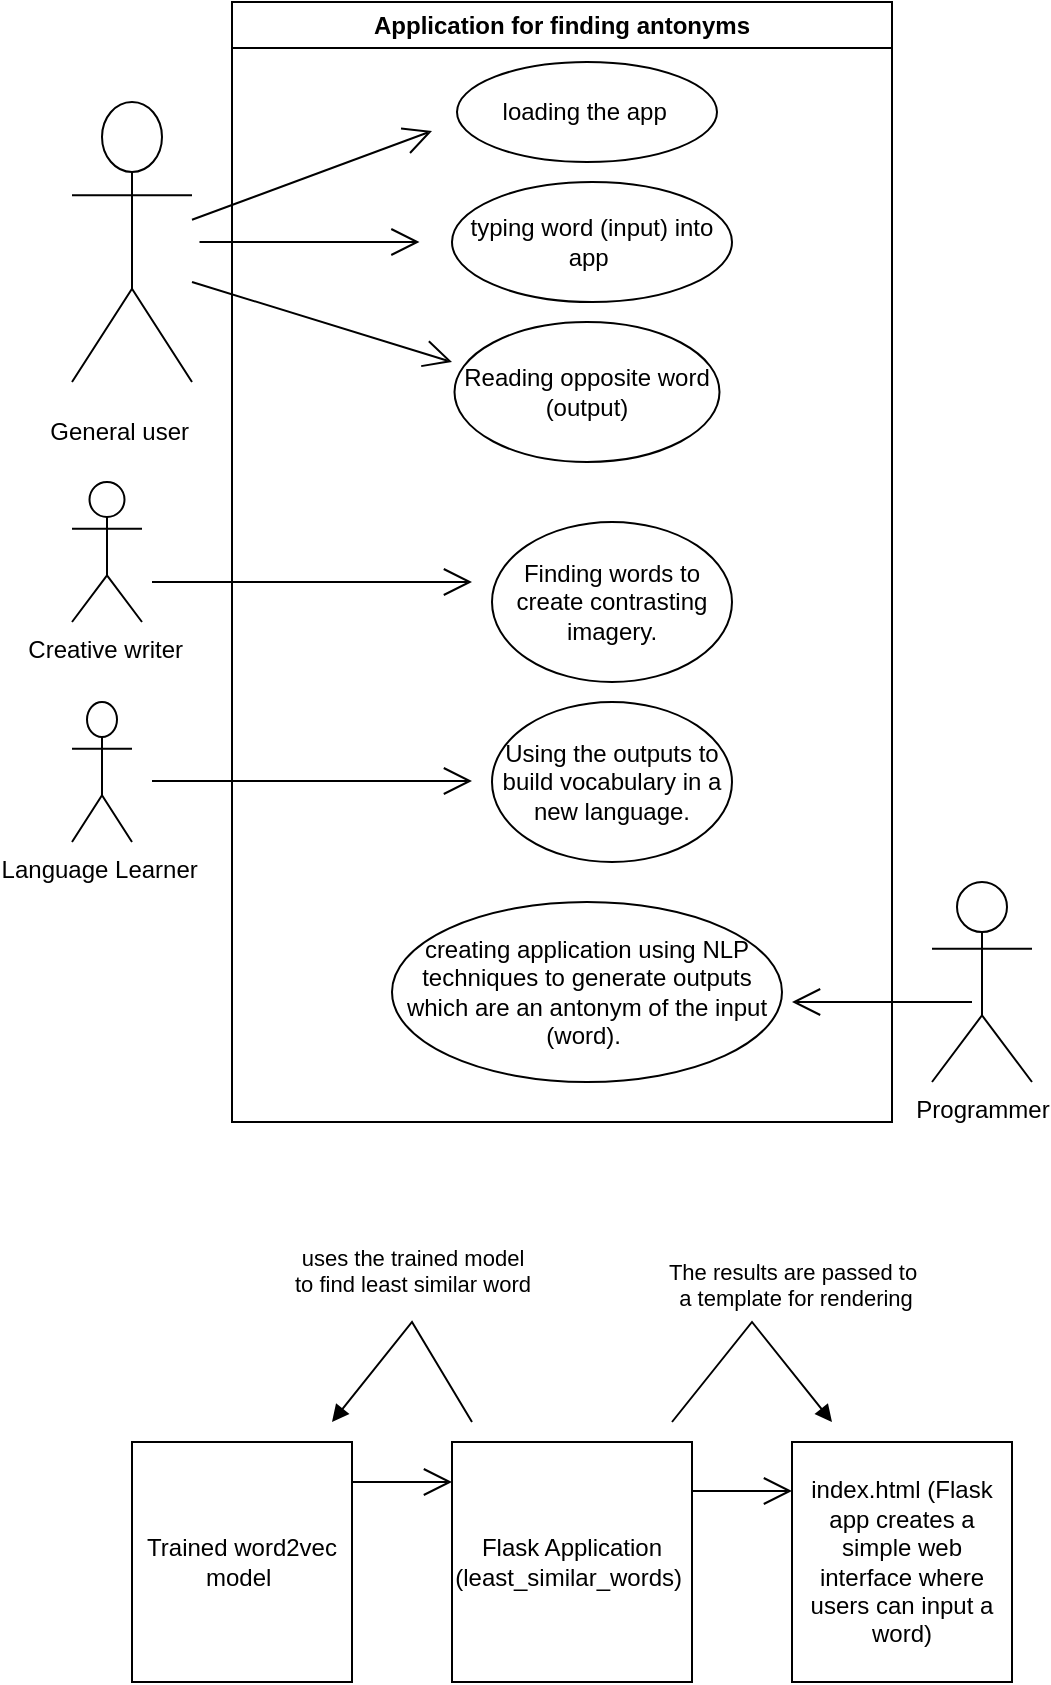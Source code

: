 <mxfile version="22.1.7" type="device">
  <diagram name="Page-1" id="vgOeyhy2TYaw2lH7E3dl">
    <mxGraphModel dx="637" dy="546" grid="1" gridSize="10" guides="1" tooltips="1" connect="1" arrows="1" fold="1" page="1" pageScale="1" pageWidth="827" pageHeight="1169" math="0" shadow="0">
      <root>
        <mxCell id="0" />
        <mxCell id="1" parent="0" />
        <mxCell id="idO3CjA3WUdcLWMKiUAp-2" value="" style="shape=umlActor;verticalLabelPosition=bottom;verticalAlign=top;html=1;" vertex="1" parent="1">
          <mxGeometry x="140" y="190" width="60" height="140" as="geometry" />
        </mxCell>
        <mxCell id="idO3CjA3WUdcLWMKiUAp-4" value="Programmer" style="shape=umlActor;verticalLabelPosition=bottom;verticalAlign=top;html=1;" vertex="1" parent="1">
          <mxGeometry x="570" y="580" width="50" height="100" as="geometry" />
        </mxCell>
        <mxCell id="idO3CjA3WUdcLWMKiUAp-21" value="Application for finding antonyms" style="swimlane;whiteSpace=wrap;html=1;" vertex="1" parent="1">
          <mxGeometry x="220" y="140" width="330" height="560" as="geometry">
            <mxRectangle x="230" y="150" width="270" height="30" as="alternateBounds" />
          </mxGeometry>
        </mxCell>
        <mxCell id="idO3CjA3WUdcLWMKiUAp-8" value="creating application using NLP techniques to generate outputs which are an antonym of the input (word).&amp;nbsp;" style="ellipse;whiteSpace=wrap;html=1;" vertex="1" parent="idO3CjA3WUdcLWMKiUAp-21">
          <mxGeometry x="80" y="450" width="195" height="90" as="geometry" />
        </mxCell>
        <mxCell id="idO3CjA3WUdcLWMKiUAp-14" value="" style="endArrow=open;endFill=1;endSize=12;html=1;rounded=0;" edge="1" parent="idO3CjA3WUdcLWMKiUAp-21" source="idO3CjA3WUdcLWMKiUAp-2">
          <mxGeometry width="160" relative="1" as="geometry">
            <mxPoint x="-10" y="80" as="sourcePoint" />
            <mxPoint x="100" y="64.5" as="targetPoint" />
          </mxGeometry>
        </mxCell>
        <mxCell id="idO3CjA3WUdcLWMKiUAp-18" value="typing word (input) into app&amp;nbsp;" style="ellipse;whiteSpace=wrap;html=1;" vertex="1" parent="idO3CjA3WUdcLWMKiUAp-21">
          <mxGeometry x="110" y="90" width="140" height="60" as="geometry" />
        </mxCell>
        <mxCell id="idO3CjA3WUdcLWMKiUAp-1" value="loading the app&amp;nbsp;" style="ellipse;whiteSpace=wrap;html=1;" vertex="1" parent="idO3CjA3WUdcLWMKiUAp-21">
          <mxGeometry x="112.5" y="30" width="130" height="50" as="geometry" />
        </mxCell>
        <mxCell id="idO3CjA3WUdcLWMKiUAp-44" value="" style="endArrow=open;endFill=1;endSize=12;html=1;rounded=0;" edge="1" parent="idO3CjA3WUdcLWMKiUAp-21">
          <mxGeometry width="160" relative="1" as="geometry">
            <mxPoint x="-40" y="290" as="sourcePoint" />
            <mxPoint x="120" y="290" as="targetPoint" />
          </mxGeometry>
        </mxCell>
        <mxCell id="idO3CjA3WUdcLWMKiUAp-46" value="Using the outputs to build vocabulary in a new language." style="ellipse;whiteSpace=wrap;html=1;" vertex="1" parent="idO3CjA3WUdcLWMKiUAp-21">
          <mxGeometry x="130" y="350" width="120" height="80" as="geometry" />
        </mxCell>
        <mxCell id="idO3CjA3WUdcLWMKiUAp-47" value="" style="endArrow=open;endFill=1;endSize=12;html=1;rounded=0;" edge="1" parent="idO3CjA3WUdcLWMKiUAp-21">
          <mxGeometry width="160" relative="1" as="geometry">
            <mxPoint x="-16.25" y="120" as="sourcePoint" />
            <mxPoint x="93.75" y="120" as="targetPoint" />
            <Array as="points">
              <mxPoint x="43.75" y="120" />
            </Array>
          </mxGeometry>
        </mxCell>
        <mxCell id="idO3CjA3WUdcLWMKiUAp-48" value="Finding words to create contrasting imagery." style="ellipse;whiteSpace=wrap;html=1;" vertex="1" parent="idO3CjA3WUdcLWMKiUAp-21">
          <mxGeometry x="130" y="260" width="120" height="80" as="geometry" />
        </mxCell>
        <mxCell id="idO3CjA3WUdcLWMKiUAp-50" value="" style="endArrow=open;endFill=1;endSize=12;html=1;rounded=0;" edge="1" parent="idO3CjA3WUdcLWMKiUAp-21">
          <mxGeometry width="160" relative="1" as="geometry">
            <mxPoint x="-40" y="389.5" as="sourcePoint" />
            <mxPoint x="120" y="389.5" as="targetPoint" />
          </mxGeometry>
        </mxCell>
        <mxCell id="idO3CjA3WUdcLWMKiUAp-15" value="" style="endArrow=open;endFill=1;endSize=12;html=1;rounded=0;" edge="1" parent="idO3CjA3WUdcLWMKiUAp-21">
          <mxGeometry width="160" relative="1" as="geometry">
            <mxPoint x="370" y="500" as="sourcePoint" />
            <mxPoint x="280" y="500" as="targetPoint" />
            <Array as="points">
              <mxPoint x="320" y="500" />
            </Array>
          </mxGeometry>
        </mxCell>
        <mxCell id="idO3CjA3WUdcLWMKiUAp-51" value="Reading opposite word (output)" style="ellipse;whiteSpace=wrap;html=1;" vertex="1" parent="idO3CjA3WUdcLWMKiUAp-21">
          <mxGeometry x="111.25" y="160" width="132.5" height="70" as="geometry" />
        </mxCell>
        <mxCell id="idO3CjA3WUdcLWMKiUAp-55" value="" style="endArrow=open;endFill=1;endSize=12;html=1;rounded=0;" edge="1" parent="idO3CjA3WUdcLWMKiUAp-21">
          <mxGeometry width="160" relative="1" as="geometry">
            <mxPoint x="-20" y="140" as="sourcePoint" />
            <mxPoint x="110" y="180" as="targetPoint" />
          </mxGeometry>
        </mxCell>
        <mxCell id="idO3CjA3WUdcLWMKiUAp-30" value="Creative writer&amp;nbsp;" style="shape=umlActor;verticalLabelPosition=bottom;verticalAlign=top;html=1;" vertex="1" parent="1">
          <mxGeometry x="140" y="380" width="35" height="70" as="geometry" />
        </mxCell>
        <mxCell id="idO3CjA3WUdcLWMKiUAp-31" value="Language Learner&amp;nbsp;" style="shape=umlActor;verticalLabelPosition=bottom;verticalAlign=top;html=1;" vertex="1" parent="1">
          <mxGeometry x="140" y="490" width="30" height="70" as="geometry" />
        </mxCell>
        <mxCell id="idO3CjA3WUdcLWMKiUAp-35" value="General user&amp;nbsp;" style="text;html=1;align=center;verticalAlign=middle;resizable=0;points=[];autosize=1;strokeColor=none;fillColor=none;" vertex="1" parent="1">
          <mxGeometry x="115" y="340" width="100" height="30" as="geometry" />
        </mxCell>
        <mxCell id="idO3CjA3WUdcLWMKiUAp-56" value="Trained word2vec model&amp;nbsp;" style="html=1;whiteSpace=wrap;" vertex="1" parent="1">
          <mxGeometry x="170" y="860" width="110" height="120" as="geometry" />
        </mxCell>
        <mxCell id="idO3CjA3WUdcLWMKiUAp-57" value="Flask Application (least_similar_words)&amp;nbsp;" style="html=1;whiteSpace=wrap;" vertex="1" parent="1">
          <mxGeometry x="330" y="860" width="120" height="120" as="geometry" />
        </mxCell>
        <mxCell id="idO3CjA3WUdcLWMKiUAp-58" value="index.html (Flask app creates a simple web interface where users can input a word)" style="html=1;whiteSpace=wrap;" vertex="1" parent="1">
          <mxGeometry x="500" y="860" width="110" height="120" as="geometry" />
        </mxCell>
        <mxCell id="idO3CjA3WUdcLWMKiUAp-60" value="" style="endArrow=open;endFill=1;endSize=12;html=1;rounded=0;" edge="1" parent="1">
          <mxGeometry width="160" relative="1" as="geometry">
            <mxPoint x="280" y="880" as="sourcePoint" />
            <mxPoint x="330" y="880" as="targetPoint" />
          </mxGeometry>
        </mxCell>
        <mxCell id="idO3CjA3WUdcLWMKiUAp-61" value="" style="endArrow=open;endFill=1;endSize=12;html=1;rounded=0;" edge="1" parent="1">
          <mxGeometry width="160" relative="1" as="geometry">
            <mxPoint x="450" y="884.5" as="sourcePoint" />
            <mxPoint x="500" y="884.5" as="targetPoint" />
          </mxGeometry>
        </mxCell>
        <mxCell id="idO3CjA3WUdcLWMKiUAp-65" value="uses the trained model &lt;br&gt;to find least similar word" style="html=1;verticalAlign=bottom;endArrow=block;curved=0;rounded=0;" edge="1" parent="1">
          <mxGeometry x="-0.047" y="-10" width="80" relative="1" as="geometry">
            <mxPoint x="340" y="850" as="sourcePoint" />
            <mxPoint x="270" y="850" as="targetPoint" />
            <Array as="points">
              <mxPoint x="310" y="800" />
            </Array>
            <mxPoint x="8" y="-4" as="offset" />
          </mxGeometry>
        </mxCell>
        <mxCell id="idO3CjA3WUdcLWMKiUAp-66" value="The results are passed to&lt;br&gt;&amp;nbsp;a template for rendering" style="html=1;verticalAlign=bottom;endArrow=block;curved=0;rounded=0;" edge="1" parent="1">
          <mxGeometry x="0.154" y="17" width="80" relative="1" as="geometry">
            <mxPoint x="440" y="850" as="sourcePoint" />
            <mxPoint x="520" y="850" as="targetPoint" />
            <Array as="points">
              <mxPoint x="480" y="800" />
            </Array>
            <mxPoint as="offset" />
          </mxGeometry>
        </mxCell>
      </root>
    </mxGraphModel>
  </diagram>
</mxfile>
